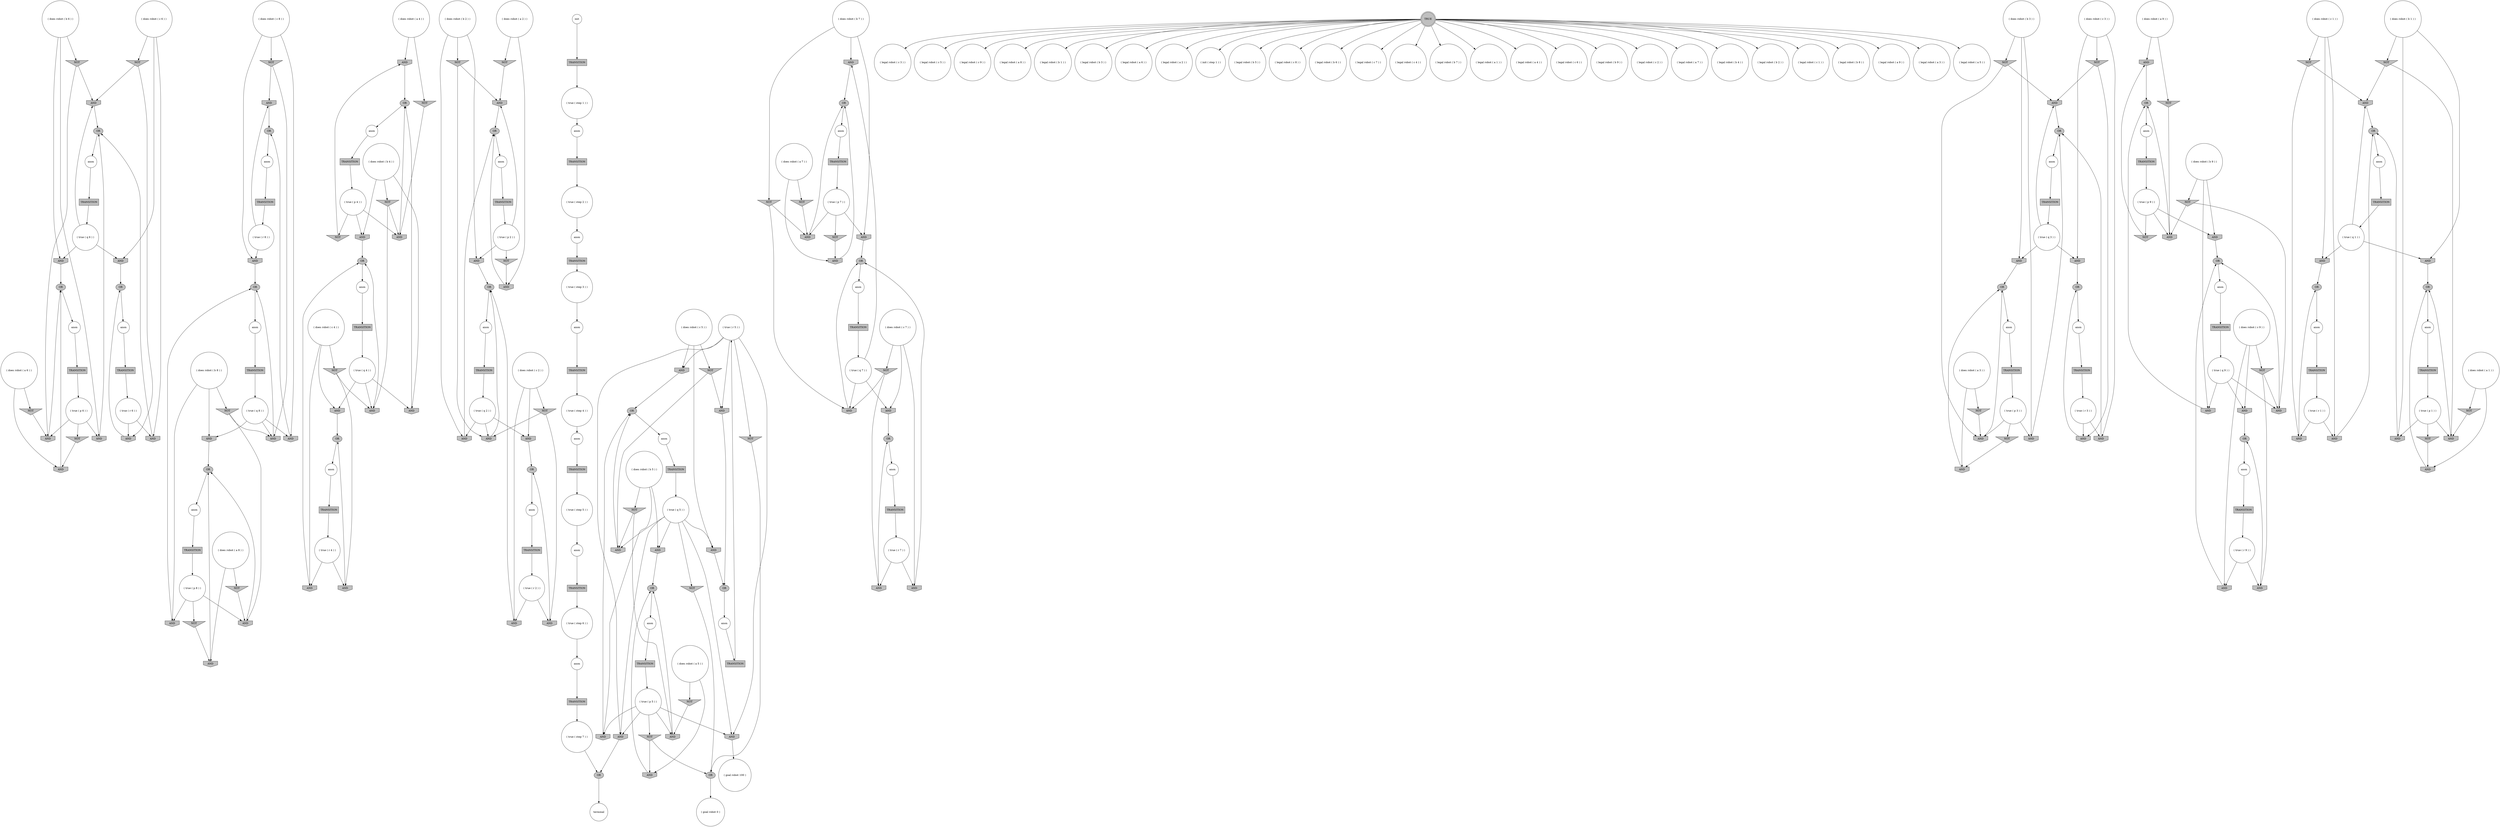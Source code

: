 digraph propNet
{
	"@e26db62"[shape=invhouse, style= filled, fillcolor=grey, label="AND"]; "@e26db62"->"@4ecac02f"; 
	"@62a23d38"[shape=invhouse, style= filled, fillcolor=grey, label="AND"]; "@62a23d38"->"@1092d6d2"; 
	"@b412c18"[shape=invhouse, style= filled, fillcolor=grey, label="AND"]; "@b412c18"->"@5f154718"; 
	"@11cf3710"[shape=invtriangle, style= filled, fillcolor=grey, label="NOT"]; "@11cf3710"->"@3b280492"; 
	"@7deb41d6"[shape=circle, style= filled, fillcolor=white, label="( true ( step 2 ) )"]; "@7deb41d6"->"@5d53d05b"; 
	"@5afaa824"[shape=circle, style= filled, fillcolor=white, label="( true ( step 3 ) )"]; "@5afaa824"->"@417470d0"; 
	"@58804a77"[shape=circle, style= filled, fillcolor=white, label="( does robot ( b 7 ) )"]; "@58804a77"->"@7afa0094"; "@58804a77"->"@38154145"; "@58804a77"->"@5a2264c"; 
	"@2f0f94a0"[shape=invhouse, style= filled, fillcolor=grey, label="AND"]; "@2f0f94a0"->"@1092d6d2"; 
	"@34374ed5"[shape=circle, style= filled, fillcolor=white, label="( legal robot ( c 3 ) )"]; 
	"@1b189cbb"[shape=circle, style= filled, fillcolor=white, label="( legal robot ( c 5 ) )"]; 
	"@2891fa78"[shape=ellipse, style= filled, fillcolor=grey, label="OR"]; "@2891fa78"->"@7d2f117"; 
	"@3e58f124"[shape=circle, style= filled, fillcolor=white, label="( true ( p 4 ) )"]; "@3e58f124"->"@48ffb301"; "@3e58f124"->"@2f63e9a1"; "@3e58f124"->"@780adb3f"; 
	"@4b6e3f87"[shape=invtriangle, style= filled, fillcolor=grey, label="NOT"]; "@4b6e3f87"->"@45a27a8f"; "@4b6e3f87"->"@390ede48"; 
	"@4263f6ea"[shape=invhouse, style= filled, fillcolor=grey, label="AND"]; "@4263f6ea"->"@7866eb46"; 
	"@5636bc0a"[shape=invhouse, style= filled, fillcolor=grey, label="AND"]; "@5636bc0a"->"@7ac260c5"; 
	"@5fbd7d0e"[shape=ellipse, style= filled, fillcolor=grey, label="OR"]; "@5fbd7d0e"->"@115d533d"; 
	"@6411c21b"[shape=invtriangle, style= filled, fillcolor=grey, label="NOT"]; "@6411c21b"->"@49deadf0"; 
	"@15dbac11"[shape=invhouse, style= filled, fillcolor=grey, label="AND"]; "@15dbac11"->"@53f336eb"; 
	"@397d812b"[shape=invhouse, style= filled, fillcolor=grey, label="AND"]; "@397d812b"->"@1ebdff3b"; 
	"@da4a1c9"[shape=circle, style= filled, fillcolor=white, label="( legal robot ( c 9 ) )"]; 
	"@5663ae08"[shape=invhouse, style= filled, fillcolor=grey, label="AND"]; "@5663ae08"->"@138ba593"; 
	"@16a7bdcd"[shape=box, style= filled, fillcolor=grey, label="TRANSITION"]; "@16a7bdcd"->"@5ac2480b"; 
	"@569bc36d"[shape=invtriangle, style= filled, fillcolor=grey, label="NOT"]; "@569bc36d"->"@62a23d38"; "@569bc36d"->"@c3b5587"; 
	"@4e98f805"[shape=circle, style= filled, fillcolor=white, label="( true ( p 7 ) )"]; "@4e98f805"->"@42aab87f"; "@4e98f805"->"@1e82b865"; "@4e98f805"->"@5a2264c"; 
	"@1e82b865"[shape=invhouse, style= filled, fillcolor=grey, label="AND"]; "@1e82b865"->"@7ac260c5"; 
	"@17609872"[shape=box, style= filled, fillcolor=grey, label="TRANSITION"]; "@17609872"->"@2e23a559"; 
	"@7ecdc97b"[shape=circle, style= filled, fillcolor=white, label="anon"]; "@7ecdc97b"->"@3c626028"; 
	"@29d22104"[shape=invhouse, style= filled, fillcolor=grey, label="AND"]; "@29d22104"->"@6a5a7ff7"; 
	"@38154145"[shape=invtriangle, style= filled, fillcolor=grey, label="NOT"]; "@38154145"->"@4921a90"; "@38154145"->"@1e82b865"; 
	"@7b7035c6"[shape=circle, style= filled, fillcolor=white, label="( does robot ( c 7 ) )"]; "@7b7035c6"->"@55e6cb2a"; "@7b7035c6"->"@3da997a"; "@7b7035c6"->"@5ecb5608"; 
	"@1cb52598"[shape=invhouse, style= filled, fillcolor=grey, label="AND"]; "@1cb52598"->"@21ef48fb"; 
	"@14c3dd7e"[shape=circle, style= filled, fillcolor=white, label="( legal robot ( a 8 ) )"]; 
	"@53f336eb"[shape=ellipse, style= filled, fillcolor=grey, label="OR"]; "@53f336eb"->"@49aa95c"; 
	"@334dcfad"[shape=invtriangle, style= filled, fillcolor=grey, label="NOT"]; "@334dcfad"->"@6f51b1b7"; "@334dcfad"->"@397d812b"; 
	"@330cdec1"[shape=circle, style= filled, fillcolor=white, label="( does robot ( c 3 ) )"]; "@330cdec1"->"@11f46b16"; "@330cdec1"->"@761db1c5"; "@330cdec1"->"@10c1c428"; 
	"@645ad7b2"[shape=circle, style= filled, fillcolor=white, label="( legal robot ( b 1 ) )"]; 
	"@4bbf8a41"[shape=circle, style= filled, fillcolor=white, label="anon"]; "@4bbf8a41"->"@3e2ad6a0"; 
	"@55e6cb2a"[shape=invhouse, style= filled, fillcolor=grey, label="AND"]; "@55e6cb2a"->"@c0dd841"; 
	"@10c1c428"[shape=invhouse, style= filled, fillcolor=grey, label="AND"]; "@10c1c428"->"@14a1e7ad"; 
	"@12da89a7"[shape=circle, style= filled, fillcolor=white, label="( legal robot ( b 3 ) )"]; 
	"@610f7612"[shape=circle, style= filled, fillcolor=white, label="anon"]; "@610f7612"->"@20e5f01b"; 
	"@28f1bcde"[shape=circle, style= filled, fillcolor=white, label="( true ( p 1 ) )"]; "@28f1bcde"->"@618787c9"; "@28f1bcde"->"@528f2588"; "@28f1bcde"->"@34a8a271"; 
	"@23245e75"[shape=circle, style= filled, fillcolor=white, label="( true ( r 7 ) )"]; "@23245e75"->"@1cf38f09"; "@23245e75"->"@55e6cb2a"; 
	"@3a67ad79"[shape=invhouse, style= filled, fillcolor=grey, label="AND"]; "@3a67ad79"->"@3cee5a06"; 
	"@1b2dd1b8"[shape=invtriangle, style= filled, fillcolor=grey, label="NOT"]; "@1b2dd1b8"->"@5d2394f8"; "@1b2dd1b8"->"@150697e2"; 
	"@45e4d960"[shape=invtriangle, style= filled, fillcolor=grey, label="NOT"]; "@45e4d960"->"@337b5179"; 
	"@4611dfe3"[shape=invhouse, style= filled, fillcolor=grey, label="AND"]; "@4611dfe3"->"@2891fa78"; 
	"@237360be"[shape=circle, style= filled, fillcolor=white, label="( does robot ( a 7 ) )"]; "@237360be"->"@103c520"; "@237360be"->"@5636bc0a"; 
	"@2e29d50d"[shape=box, style= filled, fillcolor=grey, label="TRANSITION"]; "@2e29d50d"->"@4e98f805"; 
	"@46205df9"[shape=circle, style= filled, fillcolor=white, label="( legal robot ( a 6 ) )"]; 
	"@5ac2480b"[shape=circle, style= filled, fillcolor=white, label="( true ( step 7 ) )"]; "@5ac2480b"->"@6a5a7ff7"; 
	"@4706e02e"[shape=invtriangle, style= filled, fillcolor=grey, label="NOT"]; "@4706e02e"->"@14681070"; "@4706e02e"->"@13bc6ed3"; 
	"@5f5660ef"[shape=invtriangle, style= filled, fillcolor=grey, label="NOT"]; "@5f5660ef"->"@c3b5587"; "@5f5660ef"->"@6a998c1"; 
	"@3c0f3387"[shape=circle, style= filled, fillcolor=white, label="( does robot ( a 5 ) )"]; "@3c0f3387"->"@4f47e0ba"; "@3c0f3387"->"@14681070"; 
	"@6a5c2445"[shape=box, style= filled, fillcolor=grey, label="TRANSITION"]; "@6a5c2445"->"@140de648"; 
	"@5406f513"[shape=circle, style= filled, fillcolor=white, label="( legal robot ( a 2 ) )"]; 
	"@5b941dc9"[shape=circle, style= filled, fillcolor=white, label="( does robot ( a 2 ) )"]; "@5b941dc9"->"@11cf3710"; "@5b941dc9"->"@7e5284e9"; 
	"@4921a90"[shape=invhouse, style= filled, fillcolor=grey, label="AND"]; "@4921a90"->"@c0dd841"; 
	"@1e384de"[shape=invhouse, style= filled, fillcolor=grey, label="AND"]; "@1e384de"->"@468bb9d1"; 
	"@14681070"[shape=invhouse, style= filled, fillcolor=grey, label="AND"]; "@14681070"->"@4fb529d6"; 
	"@296068c9"[shape=circle, style= filled, fillcolor=white, label="( init ( step 1 ) )"]; 
	"@64a06824"[shape=circle, style= filled, fillcolor=white, label="anon"]; "@64a06824"->"@2c9fa2fb"; 
	"@6fd7bd04"[shape=invhouse, style= filled, fillcolor=grey, label="AND"]; "@6fd7bd04"->"@7fa0d111"; 
	"@a62b39f"[shape=circle, style= filled, fillcolor=white, label="( legal robot ( b 5 ) )"]; 
	"@2d0651eb"[shape=invtriangle, style= filled, fillcolor=grey, label="NOT"]; "@2d0651eb"->"@13bc6ed3"; 
	"@7ac260c5"[shape=ellipse, style= filled, fillcolor=grey, label="OR"]; "@7ac260c5"->"@6f5f6479"; 
	"@67f6dc61"[shape=circle, style= filled, fillcolor=white, label="( legal robot ( c 8 ) )"]; 
	"@2ce1b3b3"[shape=box, style= filled, fillcolor=grey, label="TRANSITION"]; "@2ce1b3b3"->"@397b6178"; 
	"@63b5e16d"[shape=circle, style= filled, fillcolor=white, label="( does robot ( a 4 ) )"]; "@63b5e16d"->"@b412c18"; "@63b5e16d"->"@747ae165"; 
	"@4b09558d"[shape=circle, style= filled, fillcolor=white, label="( true ( q 5 ) )"]; "@4b09558d"->"@4611dfe3"; "@4b09558d"->"@5d2394f8"; "@4b09558d"->"@35612600"; "@4b09558d"->"@59c27402"; "@4b09558d"->"@29d22104"; "@4b09558d"->"@3a67ad79"; 
	"@5b8767ad"[shape=circle, style= filled, fillcolor=white, label="terminal"]; 
	"@7fa0d111"[shape=ellipse, style= filled, fillcolor=grey, label="OR"]; "@7fa0d111"->"@16fdf48d"; 
	"@46b8705b"[shape=box, style= filled, fillcolor=grey, label="TRANSITION"]; "@46b8705b"->"@5afaa824"; 
	"@1ebdff3b"[shape=ellipse, style= filled, fillcolor=grey, label="OR"]; "@1ebdff3b"->"@4bbf8a41"; 
	"@20e5f01b"[shape=box, style= filled, fillcolor=grey, label="TRANSITION"]; "@20e5f01b"->"@190d0630"; 
	"@82aaec8"[shape=circle, style= filled, fillcolor=white, label="( true ( p 8 ) )"]; "@82aaec8"->"@6a998c1"; "@82aaec8"->"@6411c21b"; "@82aaec8"->"@78d9ab8"; 
	"@5999c55a"[shape=circle, style= filled, fillcolor=white, label="( true ( step 5 ) )"]; "@5999c55a"->"@7bc5b828"; 
	"@35235feb"[shape=circle, style= filled, fillcolor=white, label="anon"]; "@35235feb"->"@17609872"; 
	"@4513098"[shape=box, style= filled, fillcolor=grey, label="TRANSITION"]; "@4513098"->"@23245e75"; 
	"@2e1c6600"[shape=circle, style= filled, fillcolor=white, label="( true ( q 3 ) )"]; "@2e1c6600"->"@1e384de"; "@2e1c6600"->"@45a27a8f"; "@2e1c6600"->"@10c1c428"; 
	"@1704ebb"[shape=circle, style= filled, fillcolor=white, label="( does robot ( b 2 ) )"]; "@1704ebb"->"@2f590164"; "@1704ebb"->"@1753d79c"; "@1704ebb"->"@1cb52598"; 
	"@47004b78"[shape=circle, style= filled, fillcolor=white, label="( legal robot ( b 6 ) )"]; 
	"@6a5a7ff7"[shape=ellipse, style= filled, fillcolor=grey, label="OR"]; "@6a5a7ff7"->"@5b8767ad"; 
	"@65454f68"[shape=doublecircle, style= filled, fillcolor=grey, label="TRUE"]; "@65454f68"->"@47004b78"; "@65454f68"->"@33799a1e"; "@65454f68"->"@46205df9"; "@65454f68"->"@34374ed5"; "@65454f68"->"@1b189cbb"; "@65454f68"->"@7ffe9999"; "@65454f68"->"@55fe910c"; "@65454f68"->"@3f50d5d6"; "@65454f68"->"@da4a1c9"; "@65454f68"->"@5406f513"; "@65454f68"->"@4d905742"; "@65454f68"->"@296068c9"; "@65454f68"->"@a62b39f"; "@65454f68"->"@24164d75"; "@65454f68"->"@67f6dc61"; "@65454f68"->"@14c3dd7e"; "@65454f68"->"@5cfe174"; "@65454f68"->"@3e3e3c83"; "@65454f68"->"@6cd9c6e2"; "@65454f68"->"@8071a97"; "@65454f68"->"@49833c9c"; "@65454f68"->"@747541f8"; "@65454f68"->"@645ad7b2"; "@65454f68"->"@44585f2a"; "@65454f68"->"@12da89a7"; "@65454f68"->"@470285d8"; "@65454f68"->"@76a14c53"; "@65454f68"->"@579a19fd"; 
	"@2f63e9a1"[shape=invhouse, style= filled, fillcolor=grey, label="AND"]; "@2f63e9a1"->"@5f154718"; 
	"@47516490"[shape=box, style= filled, fillcolor=grey, label="TRANSITION"]; "@47516490"->"@11b75be2"; 
	"@672d34a6"[shape=invhouse, style= filled, fillcolor=grey, label="AND"]; "@672d34a6"->"@14a1e7ad"; 
	"@7e5284e9"[shape=invhouse, style= filled, fillcolor=grey, label="AND"]; "@7e5284e9"->"@21ef48fb"; 
	"@5e970110"[shape=box, style= filled, fillcolor=grey, label="TRANSITION"]; "@5e970110"->"@4b09558d"; 
	"@2f590164"[shape=invtriangle, style= filled, fillcolor=grey, label="NOT"]; "@2f590164"->"@3b280492"; "@2f590164"->"@11a40fff"; 
	"@1224b90"[shape=circle, style= filled, fillcolor=white, label="( does robot ( b 6 ) )"]; "@1224b90"->"@6e267b76"; "@1224b90"->"@6fd7bd04"; "@1224b90"->"@76f9aa66"; 
	"@6521f956"[shape=circle, style= filled, fillcolor=white, label="( does robot ( a 6 ) )"]; "@6521f956"->"@451dfada"; "@6521f956"->"@337b5179"; 
	"@77f2fbff"[shape=invhouse, style= filled, fillcolor=grey, label="AND"]; "@77f2fbff"->"@4fb529d6"; 
	"@24348ab2"[shape=circle, style= filled, fillcolor=white, label="( does robot ( a 1 ) )"]; "@24348ab2"->"@22cf38a2"; "@24348ab2"->"@8e3cf25"; 
	"@7440d7b9"[shape=circle, style= filled, fillcolor=white, label="( true ( p 2 ) )"]; "@7440d7b9"->"@3b280492"; "@7440d7b9"->"@1753d79c"; "@7440d7b9"->"@12720f6c"; 
	"@275cea3"[shape=box, style= filled, fillcolor=grey, label="TRANSITION"]; "@275cea3"->"@4f3ad88b"; 
	"@35612600"[shape=invhouse, style= filled, fillcolor=grey, label="AND"]; "@35612600"->"@4fb529d6"; 
	"@55fe910c"[shape=circle, style= filled, fillcolor=white, label="( legal robot ( b 7 ) )"]; 
	"@517c804b"[shape=invhouse, style= filled, fillcolor=grey, label="AND"]; "@517c804b"->"@1ebdff3b"; 
	"@21e8bf76"[shape=invhouse, style= filled, fillcolor=grey, label="AND"]; "@21e8bf76"->"@4ecac02f"; 
	"@6150818a"[shape=circle, style= filled, fillcolor=white, label="anon"]; "@6150818a"->"@42bfccfc"; 
	"@20e1ed5b"[shape=circle, style= filled, fillcolor=white, label="( does robot ( c 9 ) )"]; "@20e1ed5b"->"@6486b4d5"; "@20e1ed5b"->"@131b92e6"; "@20e1ed5b"->"@50a6023a"; 
	"@6eca671a"[shape=circle, style= filled, fillcolor=white, label="( true ( r 8 ) )"]; "@6eca671a"->"@62a23d38"; "@6eca671a"->"@9ec265c"; 
	"@3236d036"[shape=box, style= filled, fillcolor=grey, label="TRANSITION"]; "@3236d036"->"@44cae5b8"; 
	"@1092d6d2"[shape=ellipse, style= filled, fillcolor=grey, label="OR"]; "@1092d6d2"->"@18557d7e"; 
	"@5bca4955"[shape=invhouse, style= filled, fillcolor=grey, label="AND"]; "@5bca4955"->"@4fd281f1"; 
	"@24164d75"[shape=circle, style= filled, fillcolor=white, label="( legal robot ( c 6 ) )"]; 
	"@16fdf48d"[shape=circle, style= filled, fillcolor=white, label="anon"]; "@16fdf48d"->"@248523a0"; 
	"@4d441b16"[shape=circle, style= filled, fillcolor=white, label="( does robot ( b 5 ) )"]; "@4d441b16"->"@35612600"; "@4d441b16"->"@54b749a5"; "@4d441b16"->"@a15670a"; 
	"@6486b4d5"[shape=invhouse, style= filled, fillcolor=grey, label="AND"]; "@6486b4d5"->"@5c58d6b0"; 
	"@51430296"[shape=box, style= filled, fillcolor=grey, label="TRANSITION"]; "@51430296"->"@2a163765"; 
	"@1753d79c"[shape=invhouse, style= filled, fillcolor=grey, label="AND"]; "@1753d79c"->"@37748ba4"; 
	"@6deea96c"[shape=circle, style= filled, fillcolor=white, label="anon"]; "@6deea96c"->"@6e4d4d5e"; 
	"@c3b5587"[shape=invhouse, style= filled, fillcolor=grey, label="AND"]; "@c3b5587"->"@6c68bcef"; 
	"@1471cb25"[shape=invhouse, style= filled, fillcolor=grey, label="AND"]; "@1471cb25"->"@468bb9d1"; 
	"@4fb529d6"[shape=ellipse, style= filled, fillcolor=grey, label="OR"]; "@4fb529d6"->"@7ecdc97b"; 
	"@3219ab8d"[shape=circle, style= filled, fillcolor=white, label="( does robot ( c 1 ) )"]; "@3219ab8d"->"@334dcfad"; "@3219ab8d"->"@517c804b"; "@3219ab8d"->"@5e3b8219"; 
	"@5d53d05b"[shape=circle, style= filled, fillcolor=white, label="anon"]; "@5d53d05b"->"@46b8705b"; 
	"@59c27402"[shape=invtriangle, style= filled, fillcolor=grey, label="NOT"]; "@59c27402"->"@13bc6ed3"; 
	"@4ecac02f"[shape=ellipse, style= filled, fillcolor=grey, label="OR"]; "@4ecac02f"->"@610f7612"; 
	"@60f09995"[shape=circle, style= filled, fillcolor=white, label="anon"]; "@60f09995"->"@6a5c2445"; 
	"@2b40c3b9"[shape=circle, style= filled, fillcolor=white, label="( does robot ( b 1 ) )"]; "@2b40c3b9"->"@2f67d81"; "@2b40c3b9"->"@29af45f4"; "@2b40c3b9"->"@34a8a271"; 
	"@42aab87f"[shape=invtriangle, style= filled, fillcolor=grey, label="NOT"]; "@42aab87f"->"@5636bc0a"; 
	"@1947e0ec"[shape=invhouse, style= filled, fillcolor=grey, label="AND"]; "@1947e0ec"->"@138ba593"; 
	"@2a163765"[shape=circle, style= filled, fillcolor=white, label="( true ( q 2 ) )"]; "@2a163765"->"@eca4aae"; "@2a163765"->"@11a40fff"; "@2a163765"->"@1cb52598"; 
	"@5d0769dd"[shape=invhouse, style= filled, fillcolor=grey, label="AND"]; "@5d0769dd"->"@3e10c986"; 
	"@6e4d4d5e"[shape=box, style= filled, fillcolor=grey, label="TRANSITION"]; "@6e4d4d5e"->"@3e58f124"; 
	"@3acff49f"[shape=circle, style= filled, fillcolor=white, label="( does robot ( a 3 ) )"]; "@3acff49f"->"@1471cb25"; "@3acff49f"->"@3b896429"; 
	"@17823918"[shape=circle, style= filled, fillcolor=white, label="( true ( r 3 ) )"]; "@17823918"->"@761db1c5"; "@17823918"->"@672d34a6"; 
	"@528f2588"[shape=invhouse, style= filled, fillcolor=grey, label="AND"]; "@528f2588"->"@6d0cecb2"; 
	"@15128ee5"[shape=box, style= filled, fillcolor=grey, label="TRANSITION"]; "@15128ee5"->"@5999c55a"; 
	"@1ff61bcf"[shape=circle, style= filled, fillcolor=white, label="( does robot ( c 8 ) )"]; "@1ff61bcf"->"@9ec265c"; "@1ff61bcf"->"@569bc36d"; "@1ff61bcf"->"@2f0f94a0"; 
	"@5e3b8219"[shape=invhouse, style= filled, fillcolor=grey, label="AND"]; "@5e3b8219"->"@183d1102"; 
	"@def577d"[shape=circle, style= filled, fillcolor=white, label="anon"]; "@def577d"->"@15dcc3ca"; 
	"@7866eb46"[shape=ellipse, style= filled, fillcolor=grey, label="OR"]; "@7866eb46"->"@2ce07e6b"; 
	"@44cae5b8"[shape=circle, style= filled, fillcolor=white, label="( true ( r 1 ) )"]; "@44cae5b8"->"@6f51b1b7"; "@44cae5b8"->"@517c804b"; 
	"@747ae165"[shape=invtriangle, style= filled, fillcolor=grey, label="NOT"]; "@747ae165"->"@2f63e9a1"; 
	"@78f77c8e"[shape=circle, style= filled, fillcolor=white, label="( true ( step 4 ) )"]; "@78f77c8e"->"@101ebf5c"; 
	"@233aa44"[shape=ellipse, style= filled, fillcolor=grey, label="OR"]; "@233aa44"->"@def577d"; 
	"@6b87d20c"[shape=circle, style= filled, fillcolor=white, label="anon"]; "@6b87d20c"->"@30a14e84"; 
	"@3a6d8d73"[shape=circle, style= filled, fillcolor=white, label="( does robot ( a 8 ) )"]; "@3a6d8d73"->"@49deadf0"; "@3a6d8d73"->"@533ded59"; 
	"@34a8a271"[shape=invhouse, style= filled, fillcolor=grey, label="AND"]; "@34a8a271"->"@1ebdff3b"; 
	"@1c52ac68"[shape=circle, style= filled, fillcolor=white, label="( true ( p 9 ) )"]; "@1c52ac68"->"@c324b85"; "@1c52ac68"->"@6bc839a"; "@1c52ac68"->"@1809b1ac"; 
	"@3c626028"[shape=box, style= filled, fillcolor=grey, label="TRANSITION"]; "@3c626028"->"@324e68fb"; 
	"@42bfccfc"[shape=box, style= filled, fillcolor=grey, label="TRANSITION"]; "@42bfccfc"->"@fe0f790"; 
	"@52934c3b"[shape=circle, style= filled, fillcolor=white, label="anon"]; "@52934c3b"->"@16a7bdcd"; 
	"@140de648"[shape=circle, style= filled, fillcolor=white, label="( true ( q 7 ) )"]; "@140de648"->"@4921a90"; "@140de648"->"@7afa0094"; "@140de648"->"@5ecb5608"; 
	"@7bc2f501"[shape=box, style= filled, fillcolor=grey, label="TRANSITION"]; "@7bc2f501"->"@76612ef6"; 
	"@256e588e"[shape=ellipse, style= filled, fillcolor=grey, label="OR"]; "@256e588e"->"@6f77e5d4"; 
	"@4bea71d4"[shape=invhouse, style= filled, fillcolor=grey, label="AND"]; "@4bea71d4"->"@37748ba4"; 
	"@138ba593"[shape=ellipse, style= filled, fillcolor=grey, label="OR"]; "@138ba593"->"@35235feb"; 
	"@2b3e8c1c"[shape=box, style= filled, fillcolor=grey, label="TRANSITION"]; "@2b3e8c1c"->"@78f77c8e"; 
	"@7f546c85"[shape=circle, style= filled, fillcolor=white, label="anon"]; "@7f546c85"->"@76d88aa2"; 
	"@510bfe2c"[shape=box, style= filled, fillcolor=grey, label="TRANSITION"]; "@510bfe2c"->"@7deb41d6"; 
	"@2ce07e6b"[shape=circle, style= filled, fillcolor=white, label="anon"]; "@2ce07e6b"->"@bc6f1f4"; 
	"@728edb84"[shape=circle, style= filled, fillcolor=white, label="( true ( p 6 ) )"]; "@728edb84"->"@45e4d960"; "@728edb84"->"@334021a9"; "@728edb84"->"@76f9aa66"; 
	"@9ec265c"[shape=invhouse, style= filled, fillcolor=grey, label="AND"]; "@9ec265c"->"@6c68bcef"; 
	"@11f46b16"[shape=invtriangle, style= filled, fillcolor=grey, label="NOT"]; "@11f46b16"->"@45a27a8f"; "@11f46b16"->"@672d34a6"; 
	"@7c6a6484"[shape=circle, style= filled, fillcolor=white, label="( does robot ( c 2 ) )"]; "@7c6a6484"->"@eca4aae"; "@7c6a6484"->"@4bea71d4"; "@7c6a6484"->"@2ced55ec"; 
	"@3e3e3c83"[shape=circle, style= filled, fillcolor=white, label="( legal robot ( c 2 ) )"]; 
	"@8071a97"[shape=circle, style= filled, fillcolor=white, label="( legal robot ( b 4 ) )"]; 
	"@45a27a8f"[shape=invhouse, style= filled, fillcolor=grey, label="AND"]; "@45a27a8f"->"@53f336eb"; 
	"@6a998c1"[shape=invhouse, style= filled, fillcolor=grey, label="AND"]; "@6a998c1"->"@5fbd7d0e"; 
	"@6f51b1b7"[shape=invhouse, style= filled, fillcolor=grey, label="AND"]; "@6f51b1b7"->"@183d1102"; 
	"@3e2ad6a0"[shape=box, style= filled, fillcolor=grey, label="TRANSITION"]; "@3e2ad6a0"->"@5eab4b89"; 
	"@451dfada"[shape=invtriangle, style= filled, fillcolor=grey, label="NOT"]; "@451dfada"->"@334021a9"; 
	"@66ec44cb"[shape=box, style= filled, fillcolor=grey, label="TRANSITION"]; "@66ec44cb"->"@2e1c6600"; 
	"@618787c9"[shape=invtriangle, style= filled, fillcolor=grey, label="NOT"]; "@618787c9"->"@8e3cf25"; 
	"@e1641c0"[shape=invhouse, style= filled, fillcolor=grey, label="AND"]; "@e1641c0"->"@7866eb46"; 
	"@33799a1e"[shape=circle, style= filled, fillcolor=white, label="( legal robot ( c 7 ) )"]; 
	"@131b92e6"[shape=invhouse, style= filled, fillcolor=grey, label="AND"]; "@131b92e6"->"@19a40cfc"; 
	"@8e3cf25"[shape=invhouse, style= filled, fillcolor=grey, label="AND"]; "@8e3cf25"->"@6d0cecb2"; 
	"@115d533d"[shape=circle, style= filled, fillcolor=white, label="anon"]; "@115d533d"->"@6e70c242"; 
	"@5a2264c"[shape=invhouse, style= filled, fillcolor=grey, label="AND"]; "@5a2264c"->"@c0dd841"; 
	"@4f47e0ba"[shape=invtriangle, style= filled, fillcolor=grey, label="NOT"]; "@4f47e0ba"->"@77f2fbff"; 
	"@4da9ec16"[shape=circle, style= filled, fillcolor=white, label="anon"]; "@4da9ec16"->"@5e970110"; 
	"@11b75be2"[shape=circle, style= filled, fillcolor=white, label="( true ( q 4 ) )"]; "@11b75be2"->"@5d0769dd"; "@11b75be2"->"@5df1cc1a"; "@11b75be2"->"@1947e0ec"; 
	"@447bd86d"[shape=circle, style= filled, fillcolor=white, label="anon"]; "@447bd86d"->"@51430296"; 
	"@a15670a"[shape=invtriangle, style= filled, fillcolor=grey, label="NOT"]; "@a15670a"->"@77f2fbff"; "@a15670a"->"@5d2394f8"; 
	"@4d905742"[shape=circle, style= filled, fillcolor=white, label="( legal robot ( a 4 ) )"]; 
	"@4c76ec2d"[shape=circle, style= filled, fillcolor=white, label="anon"]; "@4c76ec2d"->"@50ba0dfc"; 
	"@6f5f6479"[shape=circle, style= filled, fillcolor=white, label="anon"]; "@6f5f6479"->"@2e29d50d"; 
	"@190d0630"[shape=circle, style= filled, fillcolor=white, label="( true ( q 6 ) )"]; "@190d0630"->"@e26db62"; "@190d0630"->"@6fd7bd04"; "@190d0630"->"@3be4d6ef"; 
	"@6f77e5d4"[shape=circle, style= filled, fillcolor=white, label="anon"]; "@6f77e5d4"->"@4513098"; 
	"@5e9de959"[shape=box, style= filled, fillcolor=grey, label="TRANSITION"]; "@5e9de959"->"@b6c1857"; 
	"@246f9f88"[shape=circle, style= filled, fillcolor=white, label="( does robot ( b 9 ) )"]; "@246f9f88"->"@e1641c0"; "@246f9f88"->"@1ee83c97"; "@246f9f88"->"@1809b1ac"; 
	"@101ebf5c"[shape=circle, style= filled, fillcolor=white, label="anon"]; "@101ebf5c"->"@15128ee5"; 
	"@6e267b76"[shape=invtriangle, style= filled, fillcolor=grey, label="NOT"]; "@6e267b76"->"@e26db62"; "@6e267b76"->"@334021a9"; 
	"@22cf38a2"[shape=invtriangle, style= filled, fillcolor=grey, label="NOT"]; "@22cf38a2"->"@528f2588"; 
	"@5faecf45"[shape=ellipse, style= filled, fillcolor=grey, label="OR"]; "@5faecf45"->"@4da9ec16"; 
	"@44585f2a"[shape=circle, style= filled, fillcolor=white, label="( legal robot ( b 8 ) )"]; 
	"@150697e2"[shape=invhouse, style= filled, fillcolor=grey, label="AND"]; "@150697e2"->"@2891fa78"; 
	"@1fc82208"[shape=invtriangle, style= filled, fillcolor=grey, label="NOT"]; "@1fc82208"->"@c324b85"; 
	"@76f9aa66"[shape=invhouse, style= filled, fillcolor=grey, label="AND"]; "@76f9aa66"->"@4ecac02f"; 
	"@2f67d81"[shape=invhouse, style= filled, fillcolor=grey, label="AND"]; "@2f67d81"->"@6d0cecb2"; 
	"@183d1102"[shape=ellipse, style= filled, fillcolor=grey, label="OR"]; "@183d1102"->"@5127a6bc"; 
	"@7afa0094"[shape=invhouse, style= filled, fillcolor=grey, label="AND"]; "@7afa0094"->"@7ac260c5"; 
	"@41dee0d7"[shape=circle, style= filled, fillcolor=white, label="( true ( p 3 ) )"]; "@41dee0d7"->"@47415dbf"; "@41dee0d7"->"@15dbac11"; "@41dee0d7"->"@390ede48"; 
	"@3b896429"[shape=invtriangle, style= filled, fillcolor=grey, label="NOT"]; "@3b896429"->"@390ede48"; 
	"@61a8a9e7"[shape=circle, style= filled, fillcolor=white, label="( does robot ( b 8 ) )"]; "@61a8a9e7"->"@4633c1aa"; "@61a8a9e7"->"@5f5660ef"; "@61a8a9e7"->"@78d9ab8"; 
	"@5511e28"[shape=circle, style= filled, fillcolor=white, label="anon"]; "@5511e28"->"@65eef88"; 
	"@56a96eba"[shape=circle, style= filled, fillcolor=white, label="anon"]; "@56a96eba"->"@510bfe2c"; 
	"@2e23a559"[shape=circle, style= filled, fillcolor=white, label="( true ( r 4 ) )"]; "@2e23a559"->"@5663ae08"; "@2e23a559"->"@635adc6"; 
	"@7ffe9999"[shape=circle, style= filled, fillcolor=white, label="( legal robot ( c 4 ) )"]; 
	"@324e68fb"[shape=circle, style= filled, fillcolor=white, label="( true ( p 5 ) )"]; "@324e68fb"->"@77f2fbff"; "@324e68fb"->"@4706e02e"; "@324e68fb"->"@54b749a5"; "@324e68fb"->"@29d22104"; "@324e68fb"->"@3a67ad79"; 
	"@774943d6"[shape=circle, style= filled, fillcolor=white, label="( true ( r 9 ) )"]; "@774943d6"->"@634e3372"; "@774943d6"->"@131b92e6"; 
	"@4fd281f1"[shape=ellipse, style= filled, fillcolor=grey, label="OR"]; "@4fd281f1"->"@5511e28"; 
	"@75636731"[shape=box, style= filled, fillcolor=grey, label="TRANSITION"]; "@75636731"->"@17823918"; 
	"@47415dbf"[shape=invtriangle, style= filled, fillcolor=grey, label="NOT"]; "@47415dbf"->"@1471cb25"; 
	"@3f50d5d6"[shape=circle, style= filled, fillcolor=white, label="( legal robot ( a 1 ) )"]; 
	"@2ced55ec"[shape=invtriangle, style= filled, fillcolor=grey, label="NOT"]; "@2ced55ec"->"@11a40fff"; "@2ced55ec"->"@5bca4955"; 
	"@1ee83c97"[shape=invtriangle, style= filled, fillcolor=grey, label="NOT"]; "@1ee83c97"->"@c324b85"; "@1ee83c97"->"@42dc5733"; 
	"@1cf38f09"[shape=invhouse, style= filled, fillcolor=grey, label="AND"]; "@1cf38f09"->"@256e588e"; 
	"@50ba0dfc"[shape=box, style= filled, fillcolor=grey, label="TRANSITION"]; "@50ba0dfc"->"@774943d6"; 
	"@88140ed"[shape=invtriangle, style= filled, fillcolor=grey, label="NOT"]; "@88140ed"->"@5d0769dd"; "@88140ed"->"@2f63e9a1"; 
	"@2198a037"[shape=box, style= filled, fillcolor=grey, label="TRANSITION"]; "@2198a037"->"@6eca671a"; 
	"@6bc839a"[shape=invtriangle, style= filled, fillcolor=grey, label="NOT"]; "@6bc839a"->"@4263f6ea"; 
	"@780adb3f"[shape=invhouse, style= filled, fillcolor=grey, label="AND"]; "@780adb3f"->"@3e10c986"; 
	"@30a14e84"[shape=box, style= filled, fillcolor=grey, label="TRANSITION"]; "@30a14e84"->"@28f1bcde"; 
	"@bc6f1f4"[shape=box, style= filled, fillcolor=grey, label="TRANSITION"]; "@bc6f1f4"->"@1c52ac68"; 
	"@14a1e7ad"[shape=ellipse, style= filled, fillcolor=grey, label="OR"]; "@14a1e7ad"->"@11711970"; 
	"@337b5179"[shape=invhouse, style= filled, fillcolor=grey, label="AND"]; "@337b5179"->"@7fa0d111"; 
	"@5cfe174"[shape=circle, style= filled, fillcolor=white, label="( legal robot ( b 9 ) )"]; 
	"@3cee5a06"[shape=circle, style= filled, fillcolor=white, label="( goal robot 100 )"]; 
	"@8fd9b4d"[shape=circle, style= filled, fillcolor=white, label="( does robot ( b 3 ) )"]; "@8fd9b4d"->"@1e384de"; "@8fd9b4d"->"@4b6e3f87"; "@8fd9b4d"->"@15dbac11"; 
	"@6d0cecb2"[shape=ellipse, style= filled, fillcolor=grey, label="OR"]; "@6d0cecb2"->"@6b87d20c"; 
	"@6cd9c6e2"[shape=circle, style= filled, fillcolor=white, label="( legal robot ( a 7 ) )"]; 
	"@49833c9c"[shape=circle, style= filled, fillcolor=white, label="( legal robot ( b 2 ) )"]; 
	"@49aa95c"[shape=circle, style= filled, fillcolor=white, label="anon"]; "@49aa95c"->"@66ec44cb"; 
	"@4f3ad88b"[shape=circle, style= filled, fillcolor=white, label="( true ( step 6 ) )"]; "@4f3ad88b"->"@52934c3b"; 
	"@401e9c3f"[shape=circle, style= filled, fillcolor=white, label="anon"]; "@401e9c3f"->"@47516490"; 
	"@cd73c3c"[shape=circle, style= filled, fillcolor=white, label="( true ( r 2 ) )"]; "@cd73c3c"->"@4bea71d4"; "@cd73c3c"->"@5bca4955"; 
	"@5dcd8bf7"[shape=circle, style= filled, fillcolor=white, label="( does robot ( c 4 ) )"]; "@5dcd8bf7"->"@61a0353d"; "@5dcd8bf7"->"@1947e0ec"; "@5dcd8bf7"->"@635adc6"; 
	"@19a40cfc"[shape=ellipse, style= filled, fillcolor=grey, label="OR"]; "@19a40cfc"->"@6150818a"; 
	"@470285d8"[shape=circle, style= filled, fillcolor=white, label="( legal robot ( a 9 ) )"]; 
	"@3be4d6ef"[shape=invhouse, style= filled, fillcolor=grey, label="AND"]; "@3be4d6ef"->"@233aa44"; 
	"@390ede48"[shape=invhouse, style= filled, fillcolor=grey, label="AND"]; "@390ede48"->"@468bb9d1"; 
	"@76a14c53"[shape=circle, style= filled, fillcolor=white, label="( legal robot ( a 3 ) )"]; 
	"@504c2683"[shape=circle, style= filled, fillcolor=white, label="anon"]; "@504c2683"->"@5e9de959"; 
	"@417470d0"[shape=circle, style= filled, fillcolor=white, label="anon"]; "@417470d0"->"@2b3e8c1c"; 
	"@48ffb301"[shape=invtriangle, style= filled, fillcolor=grey, label="NOT"]; "@48ffb301"->"@b412c18"; 
	"@76d88aa2"[shape=box, style= filled, fillcolor=grey, label="TRANSITION"]; "@76d88aa2"->"@41dee0d7"; 
	"@2c9fa2fb"[shape=box, style= filled, fillcolor=grey, label="TRANSITION"]; "@2c9fa2fb"->"@7440d7b9"; 
	"@3e10c986"[shape=ellipse, style= filled, fillcolor=grey, label="OR"]; "@3e10c986"->"@401e9c3f"; 
	"@635adc6"[shape=invhouse, style= filled, fillcolor=grey, label="AND"]; "@635adc6"->"@3e10c986"; 
	"@15dcc3ca"[shape=box, style= filled, fillcolor=grey, label="TRANSITION"]; "@15dcc3ca"->"@3771ed5e"; 
	"@3b280492"[shape=invhouse, style= filled, fillcolor=grey, label="AND"]; "@3b280492"->"@21ef48fb"; 
	"@6c68bcef"[shape=ellipse, style= filled, fillcolor=grey, label="OR"]; "@6c68bcef"->"@504c2683"; 
	"@3771ed5e"[shape=circle, style= filled, fillcolor=white, label="( true ( r 6 ) )"]; "@3771ed5e"->"@287efdd8"; "@3771ed5e"->"@21e8bf76"; 
	"@5df1cc1a"[shape=invhouse, style= filled, fillcolor=grey, label="AND"]; "@5df1cc1a"->"@5f154718"; 
	"@7d2f117"[shape=circle, style= filled, fillcolor=white, label="anon"]; "@7d2f117"->"@2ce1b3b3"; 
	"@37748ba4"[shape=ellipse, style= filled, fillcolor=grey, label="OR"]; "@37748ba4"->"@447bd86d"; 
	"@b6c1857"[shape=circle, style= filled, fillcolor=white, label="( true ( q 8 ) )"]; "@b6c1857"->"@c3b5587"; "@b6c1857"->"@4633c1aa"; "@b6c1857"->"@2f0f94a0"; 
	"@50a6023a"[shape=invtriangle, style= filled, fillcolor=grey, label="NOT"]; "@50a6023a"->"@42dc5733"; "@50a6023a"->"@634e3372"; 
	"@11711970"[shape=circle, style= filled, fillcolor=white, label="anon"]; "@11711970"->"@75636731"; 
	"@5d2394f8"[shape=invhouse, style= filled, fillcolor=grey, label="AND"]; "@5d2394f8"->"@5faecf45"; 
	"@49deadf0"[shape=invhouse, style= filled, fillcolor=grey, label="AND"]; "@49deadf0"->"@5fbd7d0e"; 
	"@761db1c5"[shape=invhouse, style= filled, fillcolor=grey, label="AND"]; "@761db1c5"->"@53f336eb"; 
	"@5127a6bc"[shape=circle, style= filled, fillcolor=white, label="anon"]; "@5127a6bc"->"@3236d036"; 
	"@12720f6c"[shape=invtriangle, style= filled, fillcolor=grey, label="NOT"]; "@12720f6c"->"@7e5284e9"; 
	"@65eef88"[shape=box, style= filled, fillcolor=grey, label="TRANSITION"]; "@65eef88"->"@cd73c3c"; 
	"@533ded59"[shape=invtriangle, style= filled, fillcolor=grey, label="NOT"]; "@533ded59"->"@6a998c1"; 
	"@d542094"[shape=invtriangle, style= filled, fillcolor=grey, label="NOT"]; "@d542094"->"@e26db62"; "@d542094"->"@287efdd8"; 
	"@5c58d6b0"[shape=ellipse, style= filled, fillcolor=grey, label="OR"]; "@5c58d6b0"->"@4c76ec2d"; 
	"@1d10caf0"[shape=invhouse, style= filled, fillcolor=grey, label="AND"]; "@1d10caf0"->"@5faecf45"; 
	"@634e3372"[shape=invhouse, style= filled, fillcolor=grey, label="AND"]; "@634e3372"->"@5c58d6b0"; 
	"@579a19fd"[shape=circle, style= filled, fillcolor=white, label="( legal robot ( a 5 ) )"]; 
	"@13bc6ed3"[shape=ellipse, style= filled, fillcolor=grey, label="OR"]; "@13bc6ed3"->"@380fe8c4"; 
	"@eca4aae"[shape=invhouse, style= filled, fillcolor=grey, label="AND"]; "@eca4aae"->"@4fd281f1"; 
	"@18557d7e"[shape=circle, style= filled, fillcolor=white, label="anon"]; "@18557d7e"->"@2198a037"; 
	"@11a40fff"[shape=invhouse, style= filled, fillcolor=grey, label="AND"]; "@11a40fff"->"@37748ba4"; 
	"@10c042ab"[shape=circle, style= filled, fillcolor=white, label="( does robot ( b 4 ) )"]; "@10c042ab"->"@88140ed"; "@10c042ab"->"@5df1cc1a"; "@10c042ab"->"@780adb3f"; 
	"@287efdd8"[shape=invhouse, style= filled, fillcolor=grey, label="AND"]; "@287efdd8"->"@233aa44"; 
	"@42dc5733"[shape=invhouse, style= filled, fillcolor=grey, label="AND"]; "@42dc5733"->"@19a40cfc"; 
	"@5eab4b89"[shape=circle, style= filled, fillcolor=white, label="( true ( q 1 ) )"]; "@5eab4b89"->"@2f67d81"; "@5eab4b89"->"@397d812b"; "@5eab4b89"->"@5e3b8219"; 
	"@6e70c242"[shape=box, style= filled, fillcolor=grey, label="TRANSITION"]; "@6e70c242"->"@82aaec8"; 
	"@380fe8c4"[shape=circle, style= filled, fillcolor=white, label="( goal robot 0 )"]; 
	"@4633c1aa"[shape=invhouse, style= filled, fillcolor=grey, label="AND"]; "@4633c1aa"->"@5fbd7d0e"; 
	"@5ecb5608"[shape=invhouse, style= filled, fillcolor=grey, label="AND"]; "@5ecb5608"->"@256e588e"; 
	"@334021a9"[shape=invhouse, style= filled, fillcolor=grey, label="AND"]; "@334021a9"->"@7fa0d111"; 
	"@1809b1ac"[shape=invhouse, style= filled, fillcolor=grey, label="AND"]; "@1809b1ac"->"@19a40cfc"; 
	"@30e79eb3"[shape=circle, style= filled, fillcolor=white, label="( does robot ( a 9 ) )"]; "@30e79eb3"->"@4263f6ea"; "@30e79eb3"->"@1fc82208"; 
	"@5f154718"[shape=ellipse, style= filled, fillcolor=grey, label="OR"]; "@5f154718"->"@6deea96c"; 
	"@61a0353d"[shape=invtriangle, style= filled, fillcolor=grey, label="NOT"]; "@61a0353d"->"@5d0769dd"; "@61a0353d"->"@5663ae08"; 
	"@76612ef6"[shape=circle, style= filled, fillcolor=white, label="( true ( step 1 ) )"]; "@76612ef6"->"@56a96eba"; 
	"@fe0f790"[shape=circle, style= filled, fillcolor=white, label="( true ( q 9 ) )"]; "@fe0f790"->"@e1641c0"; "@fe0f790"->"@42dc5733"; "@fe0f790"->"@6486b4d5"; 
	"@31fc6b2"[shape=circle, style= filled, fillcolor=white, label="( does robot ( c 5 ) )"]; "@31fc6b2"->"@4611dfe3"; "@31fc6b2"->"@1d10caf0"; "@31fc6b2"->"@1b2dd1b8"; 
	"@397b6178"[shape=circle, style= filled, fillcolor=white, label="( true ( r 5 ) )"]; "@397b6178"->"@150697e2"; "@397b6178"->"@1d10caf0"; "@397b6178"->"@29d22104"; "@397b6178"->"@2d0651eb"; "@397b6178"->"@3a67ad79"; 
	"@c0dd841"[shape=ellipse, style= filled, fillcolor=grey, label="OR"]; "@c0dd841"->"@60f09995"; 
	"@3da997a"[shape=invtriangle, style= filled, fillcolor=grey, label="NOT"]; "@3da997a"->"@4921a90"; "@3da997a"->"@1cf38f09"; 
	"@2073b879"[shape=circle, style= filled, fillcolor=white, label="( does robot ( c 6 ) )"]; "@2073b879"->"@d542094"; "@2073b879"->"@21e8bf76"; "@2073b879"->"@3be4d6ef"; 
	"@54b749a5"[shape=invhouse, style= filled, fillcolor=grey, label="AND"]; "@54b749a5"->"@5faecf45"; 
	"@248523a0"[shape=box, style= filled, fillcolor=grey, label="TRANSITION"]; "@248523a0"->"@728edb84"; 
	"@57f68d7c"[shape=circle, style= filled, fillcolor=white, label="init"]; "@57f68d7c"->"@7bc2f501"; 
	"@c324b85"[shape=invhouse, style= filled, fillcolor=grey, label="AND"]; "@c324b85"->"@7866eb46"; 
	"@7bc5b828"[shape=circle, style= filled, fillcolor=white, label="anon"]; "@7bc5b828"->"@275cea3"; 
	"@747541f8"[shape=circle, style= filled, fillcolor=white, label="( legal robot ( c 1 ) )"]; 
	"@103c520"[shape=invtriangle, style= filled, fillcolor=grey, label="NOT"]; "@103c520"->"@1e82b865"; 
	"@29af45f4"[shape=invtriangle, style= filled, fillcolor=grey, label="NOT"]; "@29af45f4"->"@528f2588"; "@29af45f4"->"@397d812b"; 
	"@21ef48fb"[shape=ellipse, style= filled, fillcolor=grey, label="OR"]; "@21ef48fb"->"@64a06824"; 
	"@468bb9d1"[shape=ellipse, style= filled, fillcolor=grey, label="OR"]; "@468bb9d1"->"@7f546c85"; 
	"@78d9ab8"[shape=invhouse, style= filled, fillcolor=grey, label="AND"]; "@78d9ab8"->"@6c68bcef"; 
}